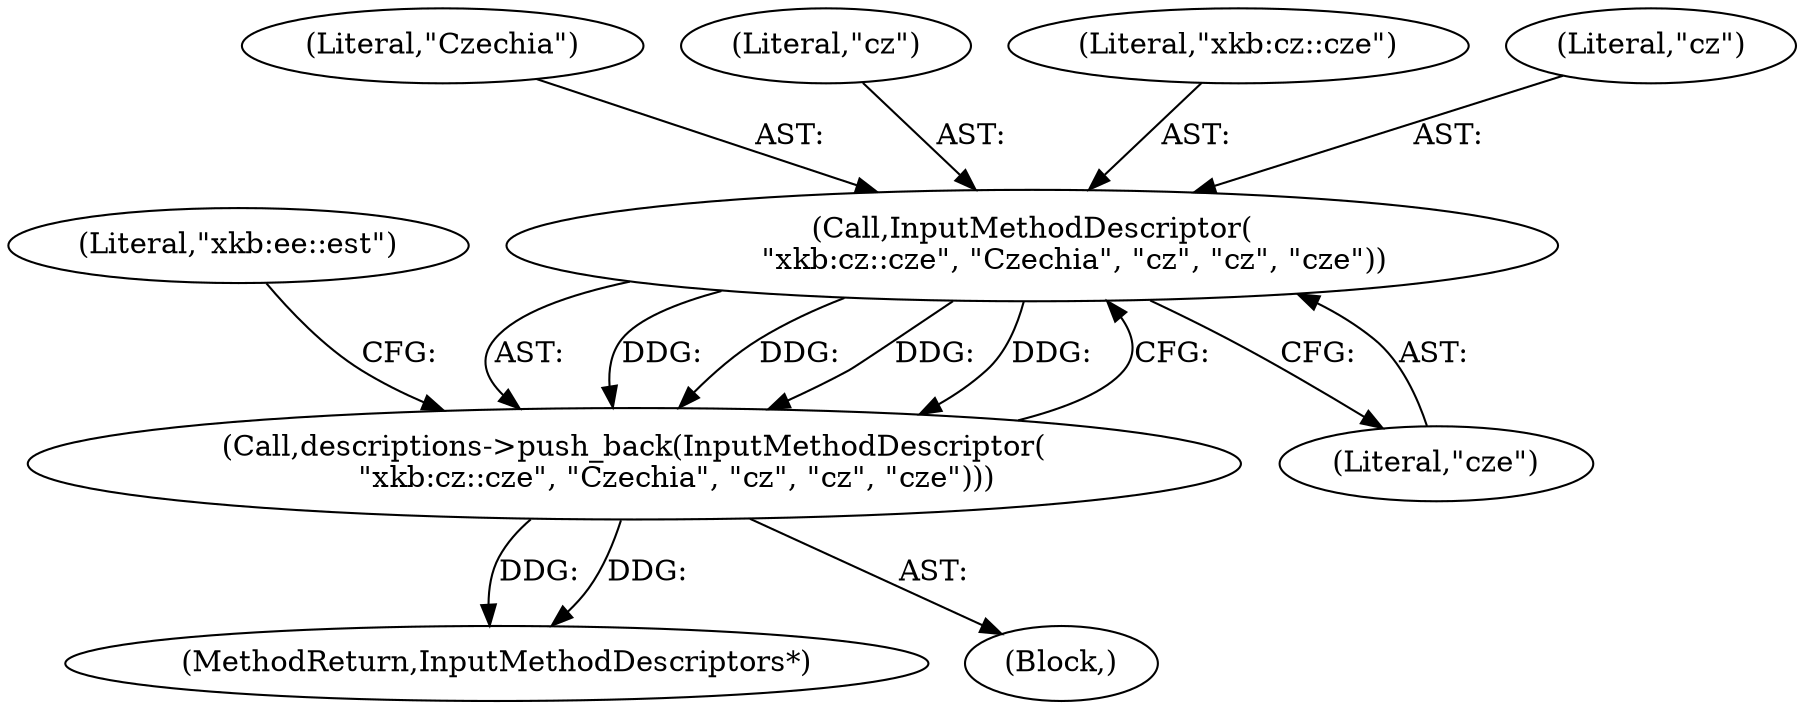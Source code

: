 digraph "1_Chrome_dc7b094a338c6c521f918f478e993f0f74bbea0d_12@del" {
"1000391" [label="(Call,InputMethodDescriptor(\n         \"xkb:cz::cze\", \"Czechia\", \"cz\", \"cz\", \"cze\"))"];
"1000390" [label="(Call,descriptions->push_back(InputMethodDescriptor(\n         \"xkb:cz::cze\", \"Czechia\", \"cz\", \"cz\", \"cze\")))"];
"1000393" [label="(Literal,\"Czechia\")"];
"1000399" [label="(Literal,\"xkb:ee::est\")"];
"1000394" [label="(Literal,\"cz\")"];
"1000581" [label="(MethodReturn,InputMethodDescriptors*)"];
"1000392" [label="(Literal,\"xkb:cz::cze\")"];
"1000396" [label="(Literal,\"cze\")"];
"1000391" [label="(Call,InputMethodDescriptor(\n         \"xkb:cz::cze\", \"Czechia\", \"cz\", \"cz\", \"cze\"))"];
"1000390" [label="(Call,descriptions->push_back(InputMethodDescriptor(\n         \"xkb:cz::cze\", \"Czechia\", \"cz\", \"cz\", \"cze\")))"];
"1000395" [label="(Literal,\"cz\")"];
"1000101" [label="(Block,)"];
"1000391" -> "1000390"  [label="AST: "];
"1000391" -> "1000396"  [label="CFG: "];
"1000392" -> "1000391"  [label="AST: "];
"1000393" -> "1000391"  [label="AST: "];
"1000394" -> "1000391"  [label="AST: "];
"1000395" -> "1000391"  [label="AST: "];
"1000396" -> "1000391"  [label="AST: "];
"1000390" -> "1000391"  [label="CFG: "];
"1000391" -> "1000390"  [label="DDG: "];
"1000391" -> "1000390"  [label="DDG: "];
"1000391" -> "1000390"  [label="DDG: "];
"1000391" -> "1000390"  [label="DDG: "];
"1000390" -> "1000101"  [label="AST: "];
"1000399" -> "1000390"  [label="CFG: "];
"1000390" -> "1000581"  [label="DDG: "];
"1000390" -> "1000581"  [label="DDG: "];
}
